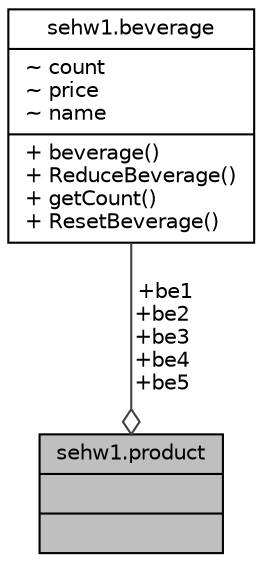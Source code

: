 digraph "sehw1.product"
{
  edge [fontname="Helvetica",fontsize="10",labelfontname="Helvetica",labelfontsize="10"];
  node [fontname="Helvetica",fontsize="10",shape=record];
  Node1 [label="{sehw1.product\n||}",height=0.2,width=0.4,color="black", fillcolor="grey75", style="filled", fontcolor="black"];
  Node2 -> Node1 [color="grey25",fontsize="10",style="solid",label=" +be1\n+be2\n+be3\n+be4\n+be5" ,arrowhead="odiamond"];
  Node2 [label="{sehw1.beverage\n|~ count\l~ price\l~ name\l|+ beverage()\l+ ReduceBeverage()\l+ getCount()\l+ ResetBeverage()\l}",height=0.2,width=0.4,color="black", fillcolor="white", style="filled",URL="$classsehw1_1_1beverage.html"];
}
